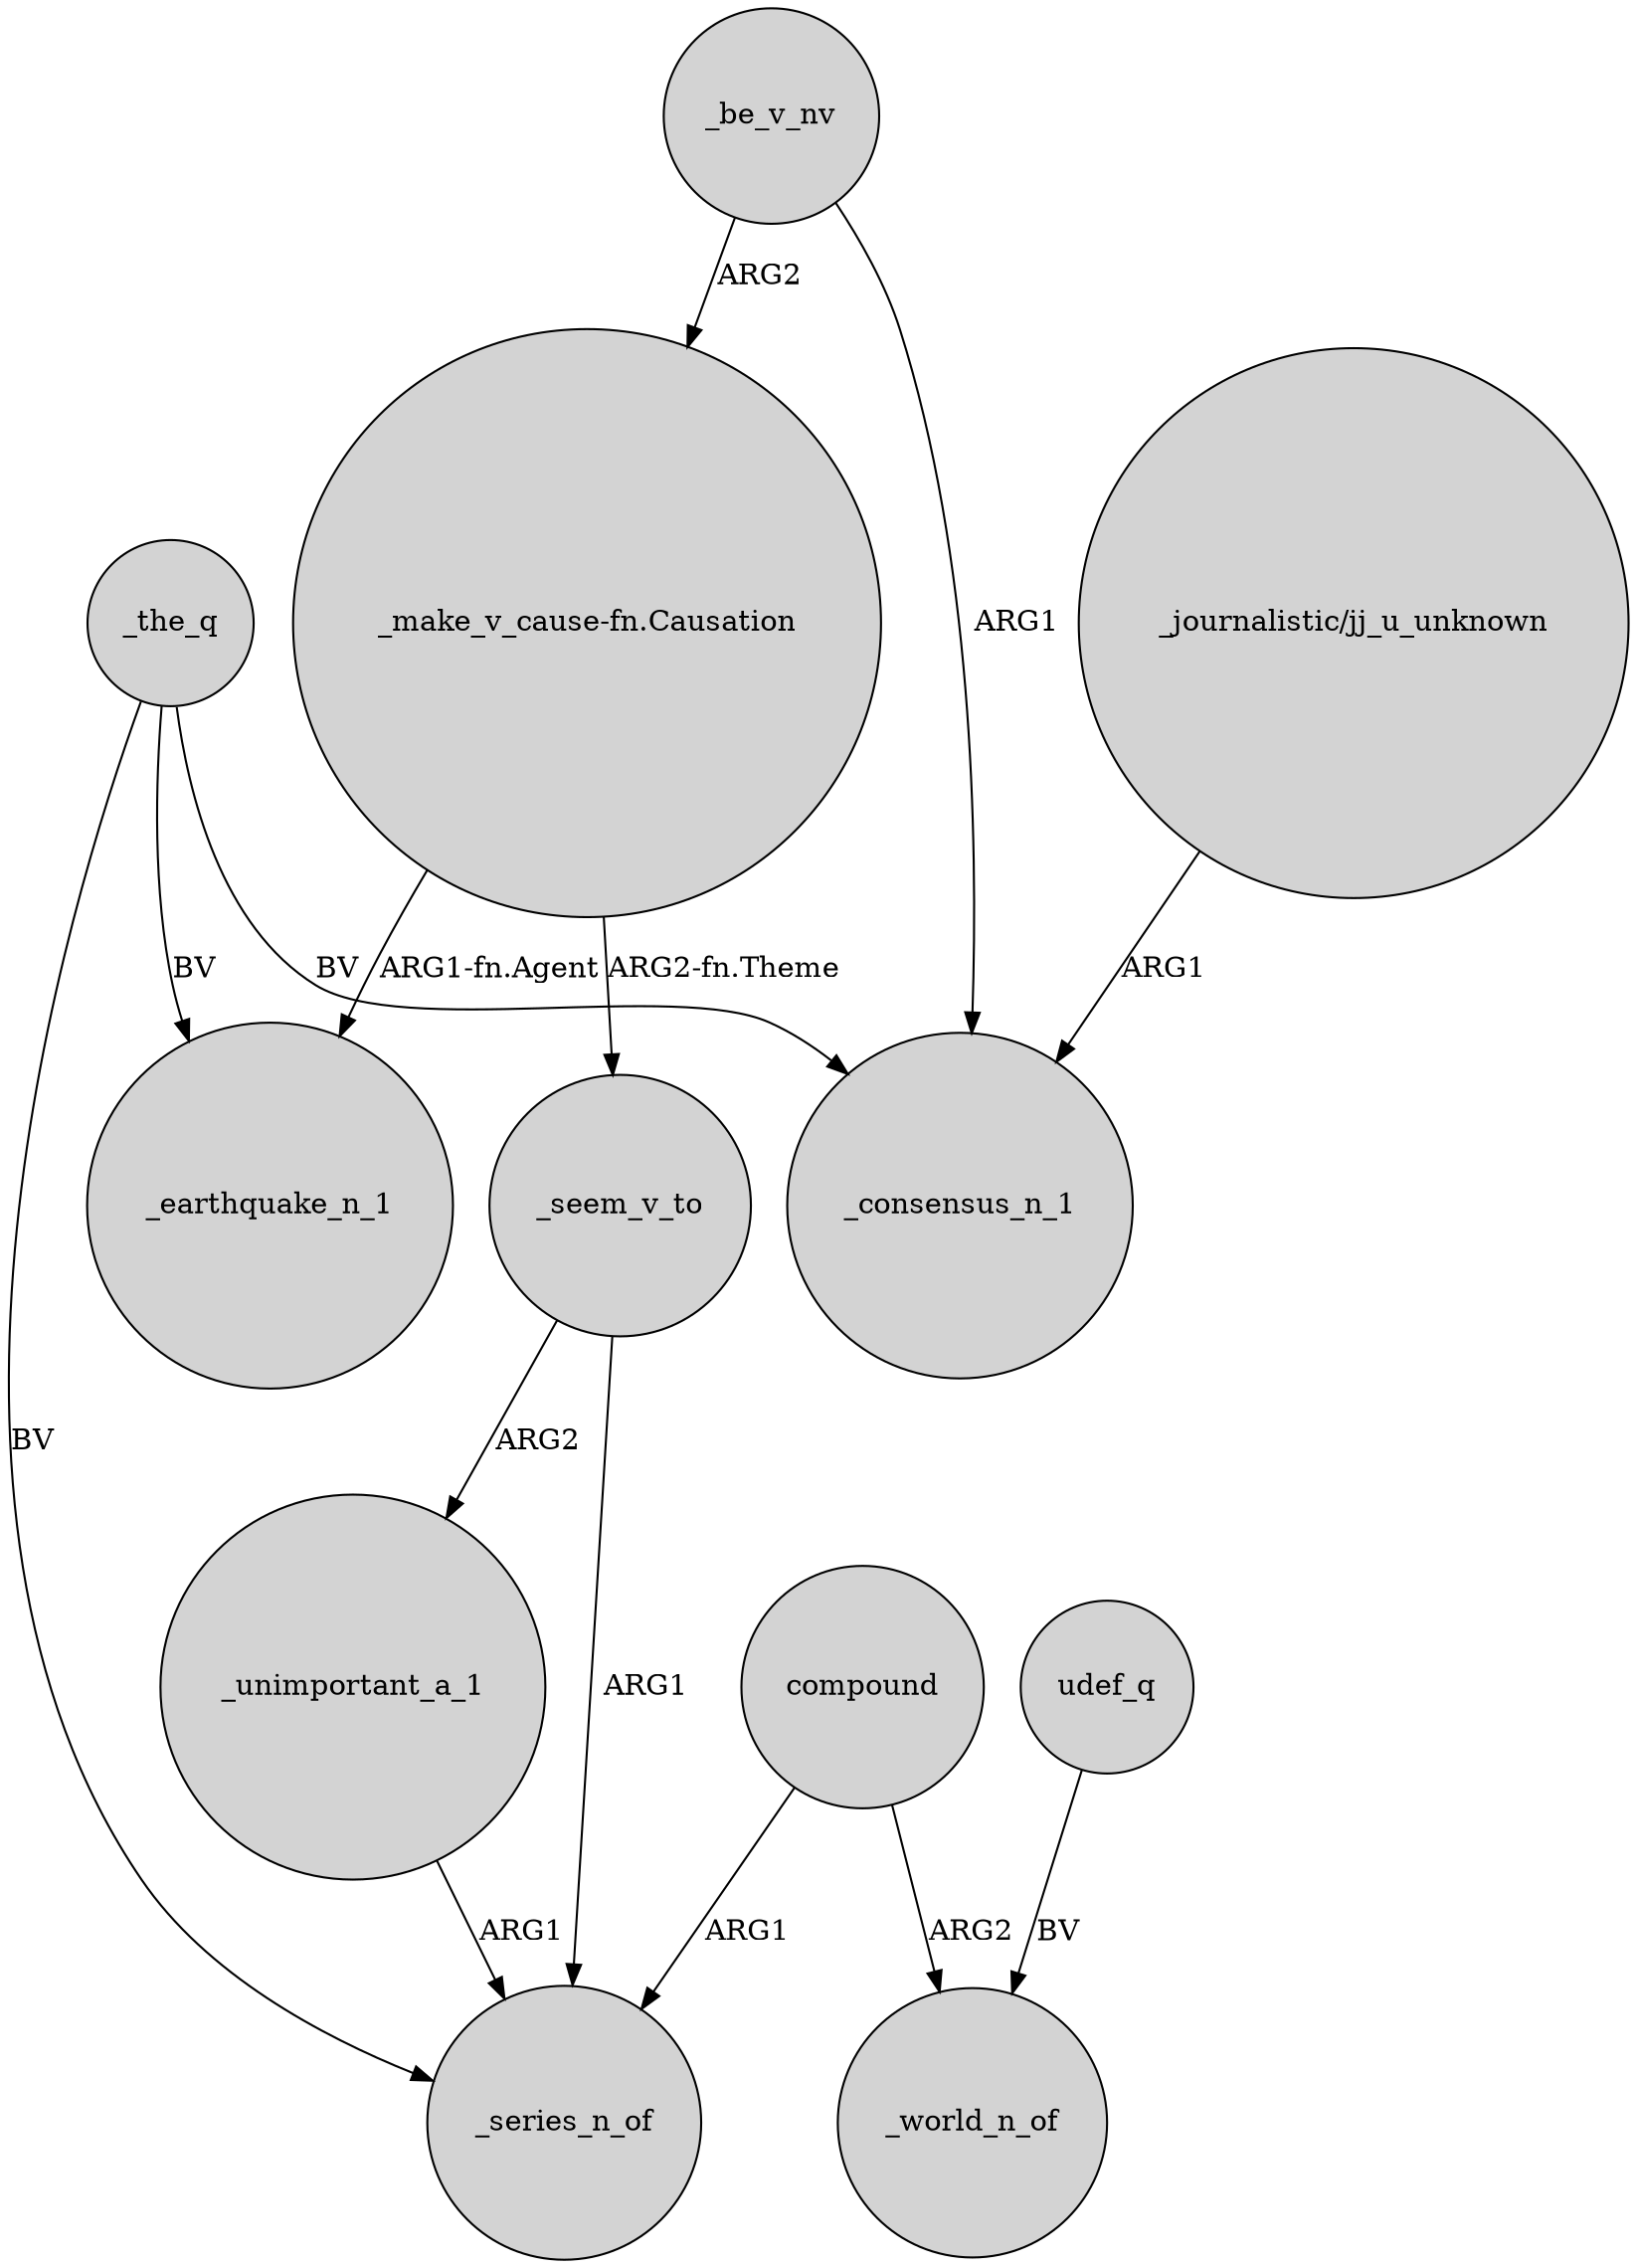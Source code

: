 digraph {
	node [shape=circle style=filled]
	_the_q -> _earthquake_n_1 [label=BV]
	_be_v_nv -> "_make_v_cause-fn.Causation" [label=ARG2]
	"_make_v_cause-fn.Causation" -> _earthquake_n_1 [label="ARG1-fn.Agent"]
	_be_v_nv -> _consensus_n_1 [label=ARG1]
	_unimportant_a_1 -> _series_n_of [label=ARG1]
	udef_q -> _world_n_of [label=BV]
	_seem_v_to -> _unimportant_a_1 [label=ARG2]
	compound -> _series_n_of [label=ARG1]
	_the_q -> _consensus_n_1 [label=BV]
	"_journalistic/jj_u_unknown" -> _consensus_n_1 [label=ARG1]
	compound -> _world_n_of [label=ARG2]
	_the_q -> _series_n_of [label=BV]
	"_make_v_cause-fn.Causation" -> _seem_v_to [label="ARG2-fn.Theme"]
	_seem_v_to -> _series_n_of [label=ARG1]
}
